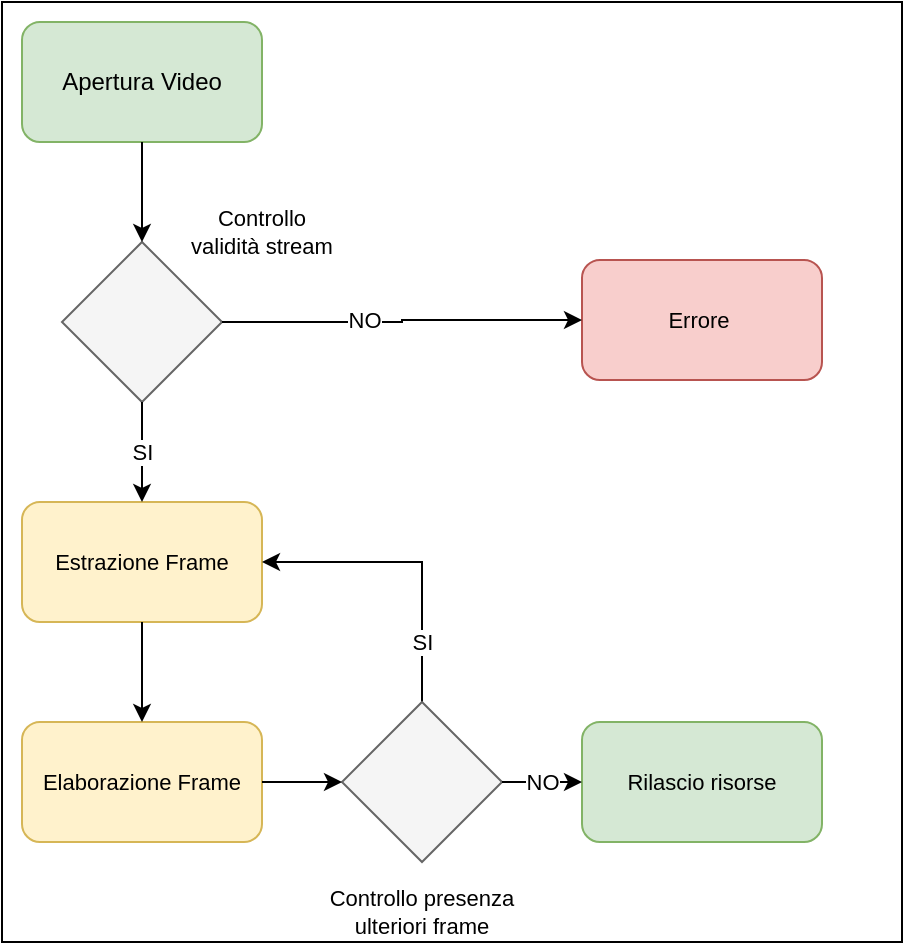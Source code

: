 <mxfile version="15.6.8" type="device"><diagram id="C5RBs43oDa-KdzZeNtuy" name="Page-1"><mxGraphModel dx="918" dy="458" grid="1" gridSize="10" guides="1" tooltips="1" connect="1" arrows="1" fold="1" page="1" pageScale="1" pageWidth="827" pageHeight="1169" math="0" shadow="0"><root><mxCell id="WIyWlLk6GJQsqaUBKTNV-0"/><mxCell id="WIyWlLk6GJQsqaUBKTNV-1" parent="WIyWlLk6GJQsqaUBKTNV-0"/><mxCell id="Lz1dWq1deEVO5d72fK4D-20" value="" style="rounded=0;whiteSpace=wrap;html=1;fontSize=11;" vertex="1" parent="WIyWlLk6GJQsqaUBKTNV-1"><mxGeometry x="30" y="30" width="450" height="470" as="geometry"/></mxCell><mxCell id="Lz1dWq1deEVO5d72fK4D-19" value="" style="group" vertex="1" connectable="0" parent="WIyWlLk6GJQsqaUBKTNV-1"><mxGeometry x="40" y="40" width="400" height="460" as="geometry"/></mxCell><mxCell id="Lz1dWq1deEVO5d72fK4D-0" value="Apertura Video" style="rounded=1;whiteSpace=wrap;html=1;fillColor=#d5e8d4;strokeColor=#82b366;" vertex="1" parent="Lz1dWq1deEVO5d72fK4D-19"><mxGeometry width="120" height="60" as="geometry"/></mxCell><mxCell id="Lz1dWq1deEVO5d72fK4D-1" value="" style="rhombus;whiteSpace=wrap;html=1;fillColor=#f5f5f5;fontColor=#333333;strokeColor=#666666;" vertex="1" parent="Lz1dWq1deEVO5d72fK4D-19"><mxGeometry x="20" y="110" width="80" height="80" as="geometry"/></mxCell><mxCell id="Lz1dWq1deEVO5d72fK4D-8" style="edgeStyle=orthogonalEdgeStyle;rounded=0;orthogonalLoop=1;jettySize=auto;html=1;entryX=0.5;entryY=0;entryDx=0;entryDy=0;fontSize=11;" edge="1" parent="Lz1dWq1deEVO5d72fK4D-19" source="Lz1dWq1deEVO5d72fK4D-0" target="Lz1dWq1deEVO5d72fK4D-1"><mxGeometry relative="1" as="geometry"/></mxCell><mxCell id="Lz1dWq1deEVO5d72fK4D-2" value="Controllo validità stream" style="text;html=1;strokeColor=none;fillColor=none;align=center;verticalAlign=middle;whiteSpace=wrap;rounded=0;fontSize=11;" vertex="1" parent="Lz1dWq1deEVO5d72fK4D-19"><mxGeometry x="80" y="90" width="80" height="30" as="geometry"/></mxCell><mxCell id="Lz1dWq1deEVO5d72fK4D-3" value="Estrazione Frame" style="rounded=1;whiteSpace=wrap;html=1;fontSize=11;fillColor=#fff2cc;strokeColor=#d6b656;" vertex="1" parent="Lz1dWq1deEVO5d72fK4D-19"><mxGeometry y="240" width="120" height="60" as="geometry"/></mxCell><mxCell id="Lz1dWq1deEVO5d72fK4D-9" value="SI" style="edgeStyle=orthogonalEdgeStyle;rounded=0;orthogonalLoop=1;jettySize=auto;html=1;entryX=0.5;entryY=0;entryDx=0;entryDy=0;fontSize=11;" edge="1" parent="Lz1dWq1deEVO5d72fK4D-19" source="Lz1dWq1deEVO5d72fK4D-1" target="Lz1dWq1deEVO5d72fK4D-3"><mxGeometry relative="1" as="geometry"/></mxCell><mxCell id="Lz1dWq1deEVO5d72fK4D-4" value="Elaborazione Frame" style="rounded=1;whiteSpace=wrap;html=1;fontSize=11;fillColor=#fff2cc;strokeColor=#d6b656;" vertex="1" parent="Lz1dWq1deEVO5d72fK4D-19"><mxGeometry y="350" width="120" height="60" as="geometry"/></mxCell><mxCell id="Lz1dWq1deEVO5d72fK4D-10" style="edgeStyle=orthogonalEdgeStyle;rounded=0;orthogonalLoop=1;jettySize=auto;html=1;entryX=0.5;entryY=0;entryDx=0;entryDy=0;fontSize=11;" edge="1" parent="Lz1dWq1deEVO5d72fK4D-19" source="Lz1dWq1deEVO5d72fK4D-3" target="Lz1dWq1deEVO5d72fK4D-4"><mxGeometry relative="1" as="geometry"/></mxCell><mxCell id="Lz1dWq1deEVO5d72fK4D-13" value="SI" style="edgeStyle=orthogonalEdgeStyle;rounded=0;orthogonalLoop=1;jettySize=auto;html=1;entryX=1;entryY=0.5;entryDx=0;entryDy=0;fontSize=11;" edge="1" parent="Lz1dWq1deEVO5d72fK4D-19" source="Lz1dWq1deEVO5d72fK4D-5" target="Lz1dWq1deEVO5d72fK4D-3"><mxGeometry x="-0.6" relative="1" as="geometry"><Array as="points"><mxPoint x="200" y="270"/></Array><mxPoint as="offset"/></mxGeometry></mxCell><mxCell id="Lz1dWq1deEVO5d72fK4D-5" value="" style="rhombus;whiteSpace=wrap;html=1;fillColor=#f5f5f5;fontColor=#333333;strokeColor=#666666;" vertex="1" parent="Lz1dWq1deEVO5d72fK4D-19"><mxGeometry x="160" y="340" width="80" height="80" as="geometry"/></mxCell><mxCell id="Lz1dWq1deEVO5d72fK4D-11" style="edgeStyle=orthogonalEdgeStyle;rounded=0;orthogonalLoop=1;jettySize=auto;html=1;entryX=0;entryY=0.5;entryDx=0;entryDy=0;fontSize=11;" edge="1" parent="Lz1dWq1deEVO5d72fK4D-19" source="Lz1dWq1deEVO5d72fK4D-4" target="Lz1dWq1deEVO5d72fK4D-5"><mxGeometry relative="1" as="geometry"/></mxCell><mxCell id="Lz1dWq1deEVO5d72fK4D-6" value="Controllo presenza ulteriori frame" style="text;html=1;strokeColor=none;fillColor=none;align=center;verticalAlign=middle;whiteSpace=wrap;rounded=0;fontSize=11;" vertex="1" parent="Lz1dWq1deEVO5d72fK4D-19"><mxGeometry x="150" y="430" width="100" height="30" as="geometry"/></mxCell><mxCell id="Lz1dWq1deEVO5d72fK4D-7" value="Rilascio risorse" style="rounded=1;whiteSpace=wrap;html=1;fontSize=11;fillColor=#d5e8d4;strokeColor=#82b366;" vertex="1" parent="Lz1dWq1deEVO5d72fK4D-19"><mxGeometry x="280" y="350" width="120" height="60" as="geometry"/></mxCell><mxCell id="Lz1dWq1deEVO5d72fK4D-12" value="NO" style="edgeStyle=orthogonalEdgeStyle;rounded=0;orthogonalLoop=1;jettySize=auto;html=1;entryX=0;entryY=0.5;entryDx=0;entryDy=0;fontSize=11;" edge="1" parent="Lz1dWq1deEVO5d72fK4D-19" source="Lz1dWq1deEVO5d72fK4D-5" target="Lz1dWq1deEVO5d72fK4D-7"><mxGeometry relative="1" as="geometry"/></mxCell><mxCell id="Lz1dWq1deEVO5d72fK4D-14" value="Errore&amp;nbsp;" style="rounded=1;whiteSpace=wrap;html=1;fontSize=11;fillColor=#f8cecc;strokeColor=#b85450;" vertex="1" parent="Lz1dWq1deEVO5d72fK4D-19"><mxGeometry x="280" y="119" width="120" height="60" as="geometry"/></mxCell><mxCell id="Lz1dWq1deEVO5d72fK4D-15" style="edgeStyle=orthogonalEdgeStyle;rounded=0;orthogonalLoop=1;jettySize=auto;html=1;entryX=0;entryY=0.5;entryDx=0;entryDy=0;fontSize=11;" edge="1" parent="Lz1dWq1deEVO5d72fK4D-19" source="Lz1dWq1deEVO5d72fK4D-1" target="Lz1dWq1deEVO5d72fK4D-14"><mxGeometry relative="1" as="geometry"/></mxCell><mxCell id="Lz1dWq1deEVO5d72fK4D-18" value="NO" style="edgeLabel;html=1;align=center;verticalAlign=middle;resizable=0;points=[];fontSize=11;" vertex="1" connectable="0" parent="Lz1dWq1deEVO5d72fK4D-15"><mxGeometry x="-0.214" y="1" relative="1" as="geometry"><mxPoint as="offset"/></mxGeometry></mxCell></root></mxGraphModel></diagram></mxfile>
